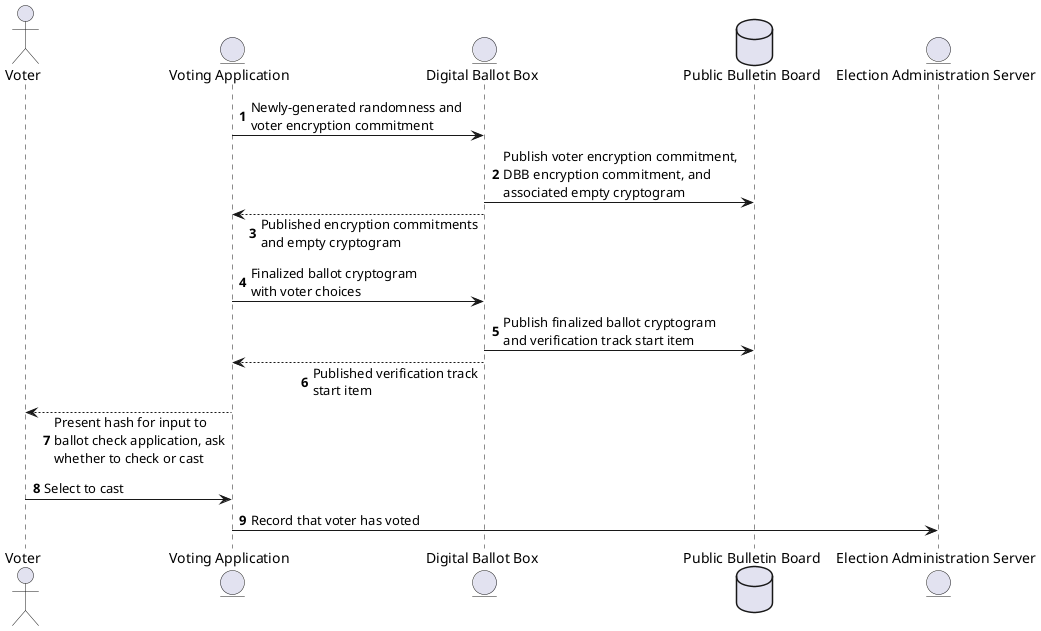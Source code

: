 @startuml

skinparam sequenceMessageAlign direction
skinparam responseMessageBelowArrow true
autonumber

actor Voter
entity VotingApplication as "Voting Application"
entity DigitalBallotBox as "Digital Ballot Box"
database PublicBulletinBoard as "Public Bulletin Board"
entity ElectionAdministrationServer as "Election Administration Server"

VotingApplication -> DigitalBallotBox: Newly-generated randomness and\nvoter encryption commitment
DigitalBallotBox -> PublicBulletinBoard: Publish voter encryption commitment,\nDBB encryption commitment, and\nassociated empty cryptogram
VotingApplication <-- DigitalBallotBox: Published encryption commitments\nand empty cryptogram
VotingApplication -> DigitalBallotBox: Finalized ballot cryptogram\nwith voter choices
DigitalBallotBox -> PublicBulletinBoard: Publish finalized ballot cryptogram\nand verification track start item
VotingApplication <-- DigitalBallotBox: Published verification track\nstart item
Voter <-- VotingApplication: Present hash for input to\nballot check application, ask\nwhether to check or cast
Voter -> VotingApplication: Select to cast
VotingApplication -> ElectionAdministrationServer: Record that voter has voted

@enduml
